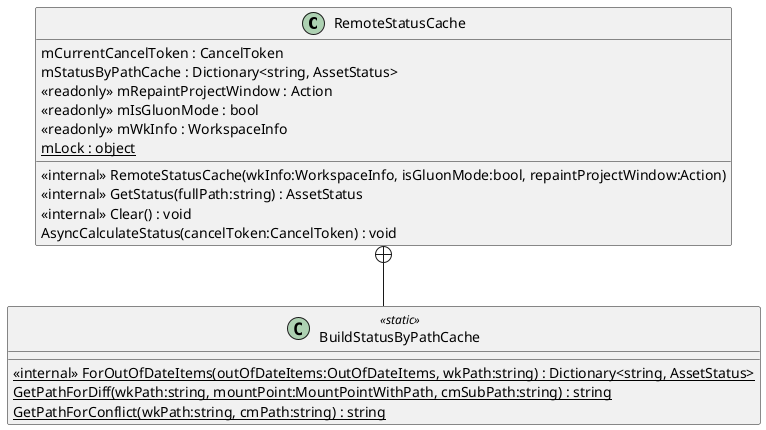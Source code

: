 @startuml
class RemoteStatusCache {
    <<internal>> RemoteStatusCache(wkInfo:WorkspaceInfo, isGluonMode:bool, repaintProjectWindow:Action)
    <<internal>> GetStatus(fullPath:string) : AssetStatus
    <<internal>> Clear() : void
    AsyncCalculateStatus(cancelToken:CancelToken) : void
    mCurrentCancelToken : CancelToken
    mStatusByPathCache : Dictionary<string, AssetStatus>
    <<readonly>> mRepaintProjectWindow : Action
    <<readonly>> mIsGluonMode : bool
    <<readonly>> mWkInfo : WorkspaceInfo
    {static} mLock : object
}
class BuildStatusByPathCache <<static>> {
    <<internal>> {static} ForOutOfDateItems(outOfDateItems:OutOfDateItems, wkPath:string) : Dictionary<string, AssetStatus>
    {static} GetPathForDiff(wkPath:string, mountPoint:MountPointWithPath, cmSubPath:string) : string
    {static} GetPathForConflict(wkPath:string, cmPath:string) : string
}
RemoteStatusCache +-- BuildStatusByPathCache
@enduml
